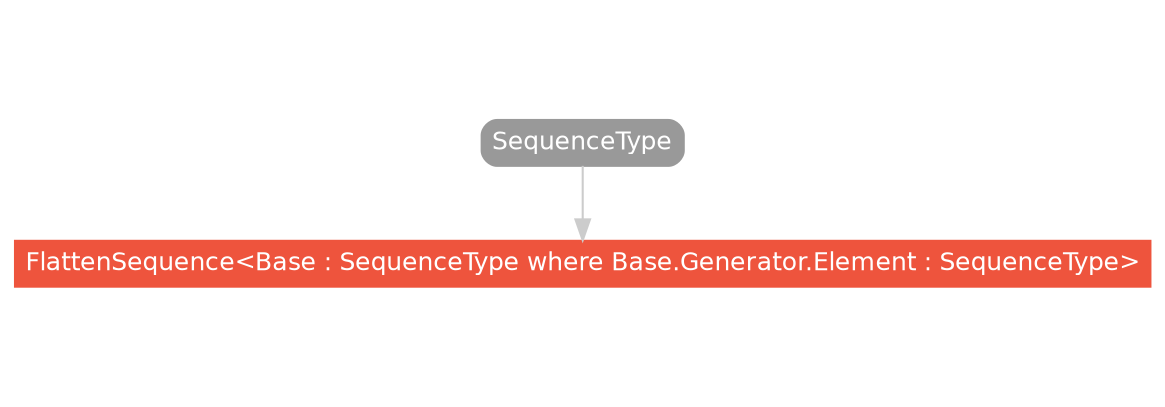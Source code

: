 strict digraph "FlattenSequence<Base : SequenceType where Base.Generator.Element : SequenceType> - Type Hierarchy - SwiftDoc.org" {
    pad="0.1,0.8"
    node [shape=box, style="filled,rounded", color="#999999", fillcolor="#999999", fontcolor=white, fontname=Helvetica, fontnames="Helvetica,sansserif", fontsize=12, margin="0.07,0.05", height="0.3"]
    edge [color="#cccccc"]
    "FlattenSequence<Base : SequenceType where Base.Generator.Element : SequenceType>" [URL="/type/FlattenSequence/", style="filled", fillcolor="#ee543d", color="#ee543d"]
    "SequenceType" [URL="/protocol/SequenceType/"]    "SequenceType" -> "FlattenSequence<Base : SequenceType where Base.Generator.Element : SequenceType>"
    subgraph Types {
        rank = max; "FlattenSequence<Base : SequenceType where Base.Generator.Element : SequenceType>";
    }
}